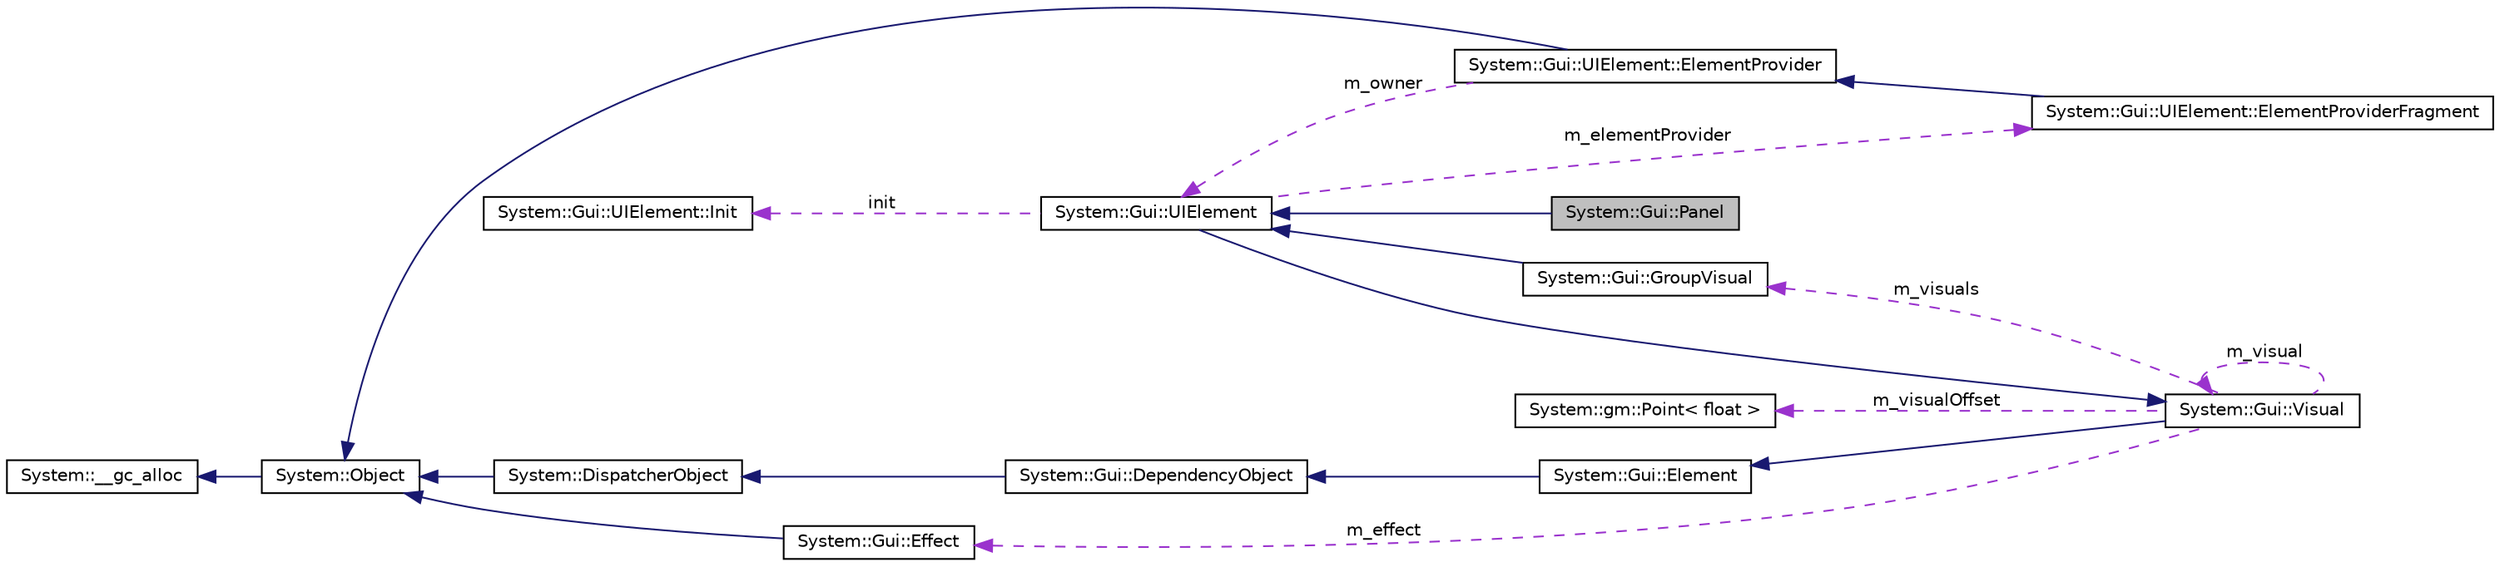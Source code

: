 digraph G
{
  edge [fontname="Helvetica",fontsize="10",labelfontname="Helvetica",labelfontsize="10"];
  node [fontname="Helvetica",fontsize="10",shape=record];
  rankdir="LR";
  Node1 [label="System::Gui::Panel",height=0.2,width=0.4,color="black", fillcolor="grey75", style="filled" fontcolor="black"];
  Node2 -> Node1 [dir="back",color="midnightblue",fontsize="10",style="solid",fontname="Helvetica"];
  Node2 [label="System::Gui::UIElement",height=0.2,width=0.4,color="black", fillcolor="white", style="filled",URL="$class_system_1_1_gui_1_1_u_i_element.html"];
  Node3 -> Node2 [dir="back",color="midnightblue",fontsize="10",style="solid",fontname="Helvetica"];
  Node3 [label="System::Gui::Visual",height=0.2,width=0.4,color="black", fillcolor="white", style="filled",URL="$class_system_1_1_gui_1_1_visual.html"];
  Node4 -> Node3 [dir="back",color="midnightblue",fontsize="10",style="solid",fontname="Helvetica"];
  Node4 [label="System::Gui::Element",height=0.2,width=0.4,color="black", fillcolor="white", style="filled",URL="$class_system_1_1_gui_1_1_element.html"];
  Node5 -> Node4 [dir="back",color="midnightblue",fontsize="10",style="solid",fontname="Helvetica"];
  Node5 [label="System::Gui::DependencyObject",height=0.2,width=0.4,color="black", fillcolor="white", style="filled",URL="$class_system_1_1_gui_1_1_dependency_object.html"];
  Node6 -> Node5 [dir="back",color="midnightblue",fontsize="10",style="solid",fontname="Helvetica"];
  Node6 [label="System::DispatcherObject",height=0.2,width=0.4,color="black", fillcolor="white", style="filled",URL="$class_system_1_1_dispatcher_object.html"];
  Node7 -> Node6 [dir="back",color="midnightblue",fontsize="10",style="solid",fontname="Helvetica"];
  Node7 [label="System::Object",height=0.2,width=0.4,color="black", fillcolor="white", style="filled",URL="$class_system_1_1_object.html"];
  Node8 -> Node7 [dir="back",color="midnightblue",fontsize="10",style="solid",fontname="Helvetica"];
  Node8 [label="System::__gc_alloc",height=0.2,width=0.4,color="black", fillcolor="white", style="filled",URL="$class_system_1_1____gc__alloc.html"];
  Node9 -> Node3 [dir="back",color="darkorchid3",fontsize="10",style="dashed",label=" m_visualOffset" ,fontname="Helvetica"];
  Node9 [label="System::gm::Point\< float \>",height=0.2,width=0.4,color="black", fillcolor="white", style="filled",URL="$class_system_1_1gm_1_1_point.html"];
  Node3 -> Node3 [dir="back",color="darkorchid3",fontsize="10",style="dashed",label=" m_visual" ,fontname="Helvetica"];
  Node10 -> Node3 [dir="back",color="darkorchid3",fontsize="10",style="dashed",label=" m_effect" ,fontname="Helvetica"];
  Node10 [label="System::Gui::Effect",height=0.2,width=0.4,color="black", fillcolor="white", style="filled",URL="$class_system_1_1_gui_1_1_effect.html"];
  Node7 -> Node10 [dir="back",color="midnightblue",fontsize="10",style="solid",fontname="Helvetica"];
  Node11 -> Node3 [dir="back",color="darkorchid3",fontsize="10",style="dashed",label=" m_visuals" ,fontname="Helvetica"];
  Node11 [label="System::Gui::GroupVisual",height=0.2,width=0.4,color="black", fillcolor="white", style="filled",URL="$class_system_1_1_gui_1_1_group_visual.html"];
  Node2 -> Node11 [dir="back",color="midnightblue",fontsize="10",style="solid",fontname="Helvetica"];
  Node12 -> Node2 [dir="back",color="darkorchid3",fontsize="10",style="dashed",label=" init" ,fontname="Helvetica"];
  Node12 [label="System::Gui::UIElement::Init",height=0.2,width=0.4,color="black", fillcolor="white", style="filled",URL="$class_system_1_1_gui_1_1_u_i_element_1_1_init.html"];
  Node13 -> Node2 [dir="back",color="darkorchid3",fontsize="10",style="dashed",label=" m_elementProvider" ,fontname="Helvetica"];
  Node13 [label="System::Gui::UIElement::ElementProviderFragment",height=0.2,width=0.4,color="black", fillcolor="white", style="filled",URL="$class_system_1_1_gui_1_1_u_i_element_1_1_element_provider_fragment.html"];
  Node14 -> Node13 [dir="back",color="midnightblue",fontsize="10",style="solid",fontname="Helvetica"];
  Node14 [label="System::Gui::UIElement::ElementProvider",height=0.2,width=0.4,color="black", fillcolor="white", style="filled",URL="$class_system_1_1_gui_1_1_u_i_element_1_1_element_provider.html"];
  Node7 -> Node14 [dir="back",color="midnightblue",fontsize="10",style="solid",fontname="Helvetica"];
  Node2 -> Node14 [dir="back",color="darkorchid3",fontsize="10",style="dashed",label=" m_owner" ,fontname="Helvetica"];
}
